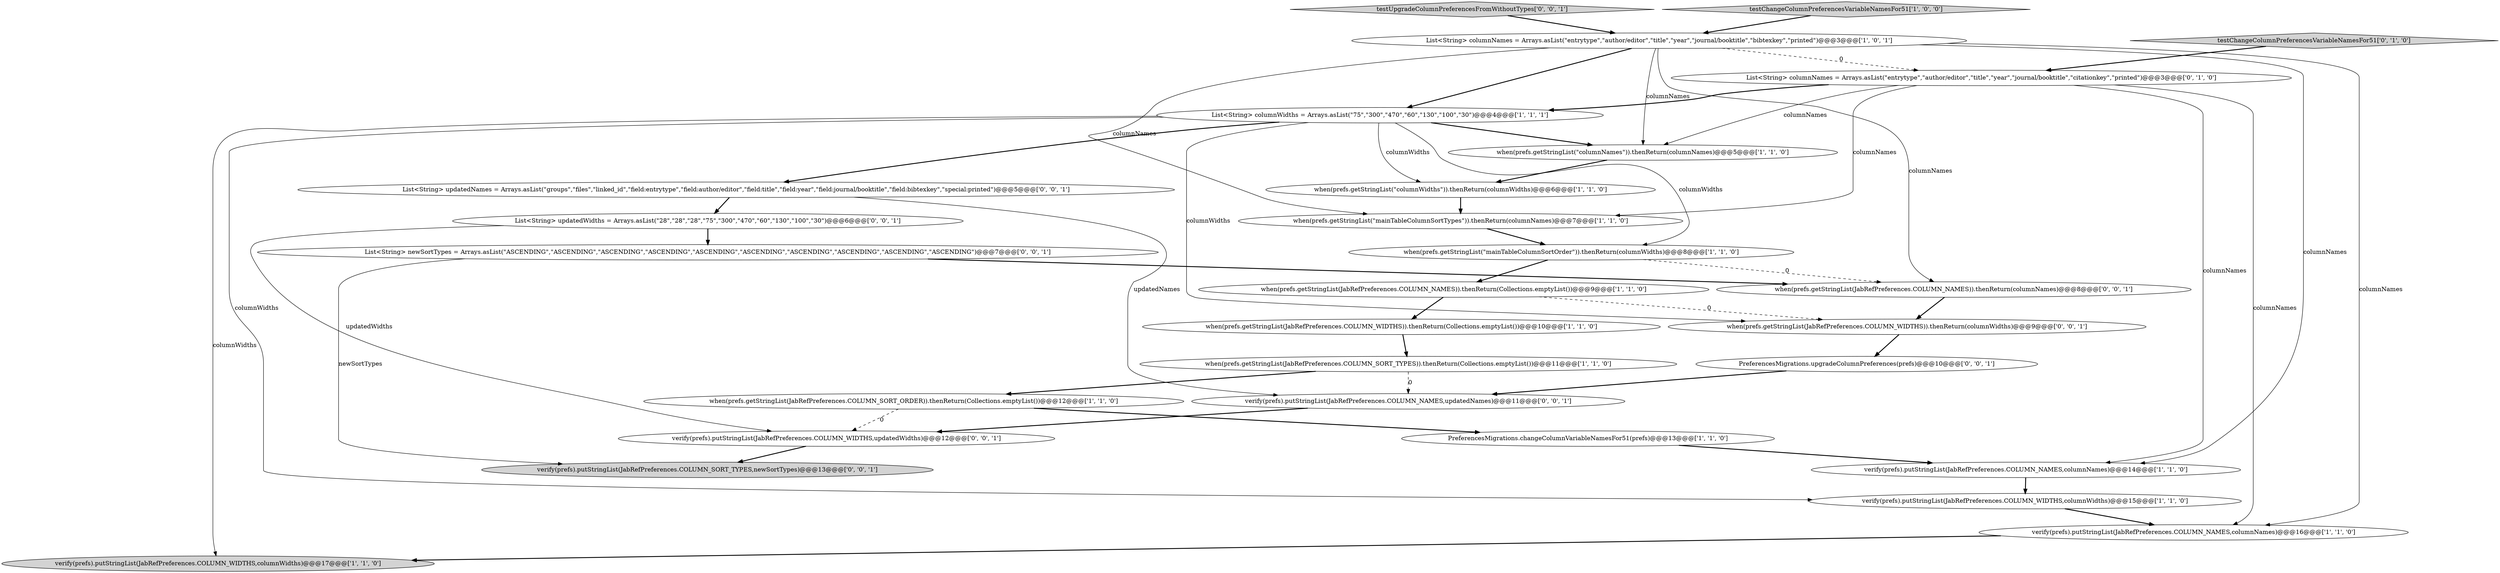 digraph {
13 [style = filled, label = "when(prefs.getStringList(\"columnWidths\")).thenReturn(columnWidths)@@@6@@@['1', '1', '0']", fillcolor = white, shape = ellipse image = "AAA0AAABBB1BBB"];
10 [style = filled, label = "when(prefs.getStringList(JabRefPreferences.COLUMN_SORT_ORDER)).thenReturn(Collections.emptyList())@@@12@@@['1', '1', '0']", fillcolor = white, shape = ellipse image = "AAA0AAABBB1BBB"];
0 [style = filled, label = "when(prefs.getStringList(\"columnNames\")).thenReturn(columnNames)@@@5@@@['1', '1', '0']", fillcolor = white, shape = ellipse image = "AAA0AAABBB1BBB"];
17 [style = filled, label = "List<String> columnNames = Arrays.asList(\"entrytype\",\"author/editor\",\"title\",\"year\",\"journal/booktitle\",\"citationkey\",\"printed\")@@@3@@@['0', '1', '0']", fillcolor = white, shape = ellipse image = "AAA1AAABBB2BBB"];
21 [style = filled, label = "verify(prefs).putStringList(JabRefPreferences.COLUMN_NAMES,updatedNames)@@@11@@@['0', '0', '1']", fillcolor = white, shape = ellipse image = "AAA0AAABBB3BBB"];
23 [style = filled, label = "verify(prefs).putStringList(JabRefPreferences.COLUMN_WIDTHS,updatedWidths)@@@12@@@['0', '0', '1']", fillcolor = white, shape = ellipse image = "AAA0AAABBB3BBB"];
20 [style = filled, label = "when(prefs.getStringList(JabRefPreferences.COLUMN_NAMES)).thenReturn(columnNames)@@@8@@@['0', '0', '1']", fillcolor = white, shape = ellipse image = "AAA0AAABBB3BBB"];
4 [style = filled, label = "PreferencesMigrations.changeColumnVariableNamesFor51(prefs)@@@13@@@['1', '1', '0']", fillcolor = white, shape = ellipse image = "AAA0AAABBB1BBB"];
1 [style = filled, label = "when(prefs.getStringList(\"mainTableColumnSortTypes\")).thenReturn(columnNames)@@@7@@@['1', '1', '0']", fillcolor = white, shape = ellipse image = "AAA0AAABBB1BBB"];
14 [style = filled, label = "verify(prefs).putStringList(JabRefPreferences.COLUMN_NAMES,columnNames)@@@14@@@['1', '1', '0']", fillcolor = white, shape = ellipse image = "AAA0AAABBB1BBB"];
18 [style = filled, label = "List<String> updatedNames = Arrays.asList(\"groups\",\"files\",\"linked_id\",\"field:entrytype\",\"field:author/editor\",\"field:title\",\"field:year\",\"field:journal/booktitle\",\"field:bibtexkey\",\"special:printed\")@@@5@@@['0', '0', '1']", fillcolor = white, shape = ellipse image = "AAA0AAABBB3BBB"];
19 [style = filled, label = "List<String> newSortTypes = Arrays.asList(\"ASCENDING\",\"ASCENDING\",\"ASCENDING\",\"ASCENDING\",\"ASCENDING\",\"ASCENDING\",\"ASCENDING\",\"ASCENDING\",\"ASCENDING\",\"ASCENDING\")@@@7@@@['0', '0', '1']", fillcolor = white, shape = ellipse image = "AAA0AAABBB3BBB"];
8 [style = filled, label = "when(prefs.getStringList(JabRefPreferences.COLUMN_SORT_TYPES)).thenReturn(Collections.emptyList())@@@11@@@['1', '1', '0']", fillcolor = white, shape = ellipse image = "AAA0AAABBB1BBB"];
2 [style = filled, label = "when(prefs.getStringList(JabRefPreferences.COLUMN_NAMES)).thenReturn(Collections.emptyList())@@@9@@@['1', '1', '0']", fillcolor = white, shape = ellipse image = "AAA0AAABBB1BBB"];
5 [style = filled, label = "List<String> columnWidths = Arrays.asList(\"75\",\"300\",\"470\",\"60\",\"130\",\"100\",\"30\")@@@4@@@['1', '1', '1']", fillcolor = white, shape = ellipse image = "AAA0AAABBB1BBB"];
3 [style = filled, label = "when(prefs.getStringList(JabRefPreferences.COLUMN_WIDTHS)).thenReturn(Collections.emptyList())@@@10@@@['1', '1', '0']", fillcolor = white, shape = ellipse image = "AAA0AAABBB1BBB"];
25 [style = filled, label = "PreferencesMigrations.upgradeColumnPreferences(prefs)@@@10@@@['0', '0', '1']", fillcolor = white, shape = ellipse image = "AAA0AAABBB3BBB"];
22 [style = filled, label = "testUpgradeColumnPreferencesFromWithoutTypes['0', '0', '1']", fillcolor = lightgray, shape = diamond image = "AAA0AAABBB3BBB"];
16 [style = filled, label = "testChangeColumnPreferencesVariableNamesFor51['0', '1', '0']", fillcolor = lightgray, shape = diamond image = "AAA0AAABBB2BBB"];
12 [style = filled, label = "List<String> columnNames = Arrays.asList(\"entrytype\",\"author/editor\",\"title\",\"year\",\"journal/booktitle\",\"bibtexkey\",\"printed\")@@@3@@@['1', '0', '1']", fillcolor = white, shape = ellipse image = "AAA0AAABBB1BBB"];
27 [style = filled, label = "when(prefs.getStringList(JabRefPreferences.COLUMN_WIDTHS)).thenReturn(columnWidths)@@@9@@@['0', '0', '1']", fillcolor = white, shape = ellipse image = "AAA0AAABBB3BBB"];
11 [style = filled, label = "verify(prefs).putStringList(JabRefPreferences.COLUMN_WIDTHS,columnWidths)@@@17@@@['1', '1', '0']", fillcolor = lightgray, shape = ellipse image = "AAA0AAABBB1BBB"];
15 [style = filled, label = "when(prefs.getStringList(\"mainTableColumnSortOrder\")).thenReturn(columnWidths)@@@8@@@['1', '1', '0']", fillcolor = white, shape = ellipse image = "AAA0AAABBB1BBB"];
9 [style = filled, label = "testChangeColumnPreferencesVariableNamesFor51['1', '0', '0']", fillcolor = lightgray, shape = diamond image = "AAA0AAABBB1BBB"];
7 [style = filled, label = "verify(prefs).putStringList(JabRefPreferences.COLUMN_NAMES,columnNames)@@@16@@@['1', '1', '0']", fillcolor = white, shape = ellipse image = "AAA0AAABBB1BBB"];
6 [style = filled, label = "verify(prefs).putStringList(JabRefPreferences.COLUMN_WIDTHS,columnWidths)@@@15@@@['1', '1', '0']", fillcolor = white, shape = ellipse image = "AAA0AAABBB1BBB"];
26 [style = filled, label = "verify(prefs).putStringList(JabRefPreferences.COLUMN_SORT_TYPES,newSortTypes)@@@13@@@['0', '0', '1']", fillcolor = lightgray, shape = ellipse image = "AAA0AAABBB3BBB"];
24 [style = filled, label = "List<String> updatedWidths = Arrays.asList(\"28\",\"28\",\"28\",\"75\",\"300\",\"470\",\"60\",\"130\",\"100\",\"30\")@@@6@@@['0', '0', '1']", fillcolor = white, shape = ellipse image = "AAA0AAABBB3BBB"];
20->27 [style = bold, label=""];
24->23 [style = solid, label="updatedWidths"];
18->21 [style = solid, label="updatedNames"];
12->17 [style = dashed, label="0"];
27->25 [style = bold, label=""];
18->24 [style = bold, label=""];
19->20 [style = bold, label=""];
12->1 [style = solid, label="columnNames"];
2->27 [style = dashed, label="0"];
17->1 [style = solid, label="columnNames"];
7->11 [style = bold, label=""];
0->13 [style = bold, label=""];
12->7 [style = solid, label="columnNames"];
12->14 [style = solid, label="columnNames"];
5->15 [style = solid, label="columnWidths"];
15->2 [style = bold, label=""];
23->26 [style = bold, label=""];
5->13 [style = solid, label="columnWidths"];
2->3 [style = bold, label=""];
15->20 [style = dashed, label="0"];
12->0 [style = solid, label="columnNames"];
25->21 [style = bold, label=""];
8->21 [style = dashed, label="0"];
12->5 [style = bold, label=""];
5->0 [style = bold, label=""];
17->0 [style = solid, label="columnNames"];
5->6 [style = solid, label="columnWidths"];
17->14 [style = solid, label="columnNames"];
19->26 [style = solid, label="newSortTypes"];
10->4 [style = bold, label=""];
5->11 [style = solid, label="columnWidths"];
3->8 [style = bold, label=""];
14->6 [style = bold, label=""];
5->18 [style = bold, label=""];
1->15 [style = bold, label=""];
4->14 [style = bold, label=""];
13->1 [style = bold, label=""];
5->27 [style = solid, label="columnWidths"];
16->17 [style = bold, label=""];
24->19 [style = bold, label=""];
6->7 [style = bold, label=""];
22->12 [style = bold, label=""];
10->23 [style = dashed, label="0"];
21->23 [style = bold, label=""];
12->20 [style = solid, label="columnNames"];
17->7 [style = solid, label="columnNames"];
8->10 [style = bold, label=""];
17->5 [style = bold, label=""];
9->12 [style = bold, label=""];
}
